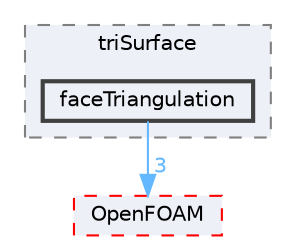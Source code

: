 digraph "src/meshTools/triSurface/faceTriangulation"
{
 // LATEX_PDF_SIZE
  bgcolor="transparent";
  edge [fontname=Helvetica,fontsize=10,labelfontname=Helvetica,labelfontsize=10];
  node [fontname=Helvetica,fontsize=10,shape=box,height=0.2,width=0.4];
  compound=true
  subgraph clusterdir_2c4b96702ead4056d900947b6784ec65 {
    graph [ bgcolor="#edf0f7", pencolor="grey50", label="triSurface", fontname=Helvetica,fontsize=10 style="filled,dashed", URL="dir_2c4b96702ead4056d900947b6784ec65.html",tooltip=""]
  dir_da3509cb0aa4194f68b34816ff3a5687 [label="faceTriangulation", fillcolor="#edf0f7", color="grey25", style="filled,bold", URL="dir_da3509cb0aa4194f68b34816ff3a5687.html",tooltip=""];
  }
  dir_c5473ff19b20e6ec4dfe5c310b3778a8 [label="OpenFOAM", fillcolor="#edf0f7", color="red", style="filled,dashed", URL="dir_c5473ff19b20e6ec4dfe5c310b3778a8.html",tooltip=""];
  dir_da3509cb0aa4194f68b34816ff3a5687->dir_c5473ff19b20e6ec4dfe5c310b3778a8 [headlabel="3", labeldistance=1.5 headhref="dir_001273_002695.html" href="dir_001273_002695.html" color="steelblue1" fontcolor="steelblue1"];
}
